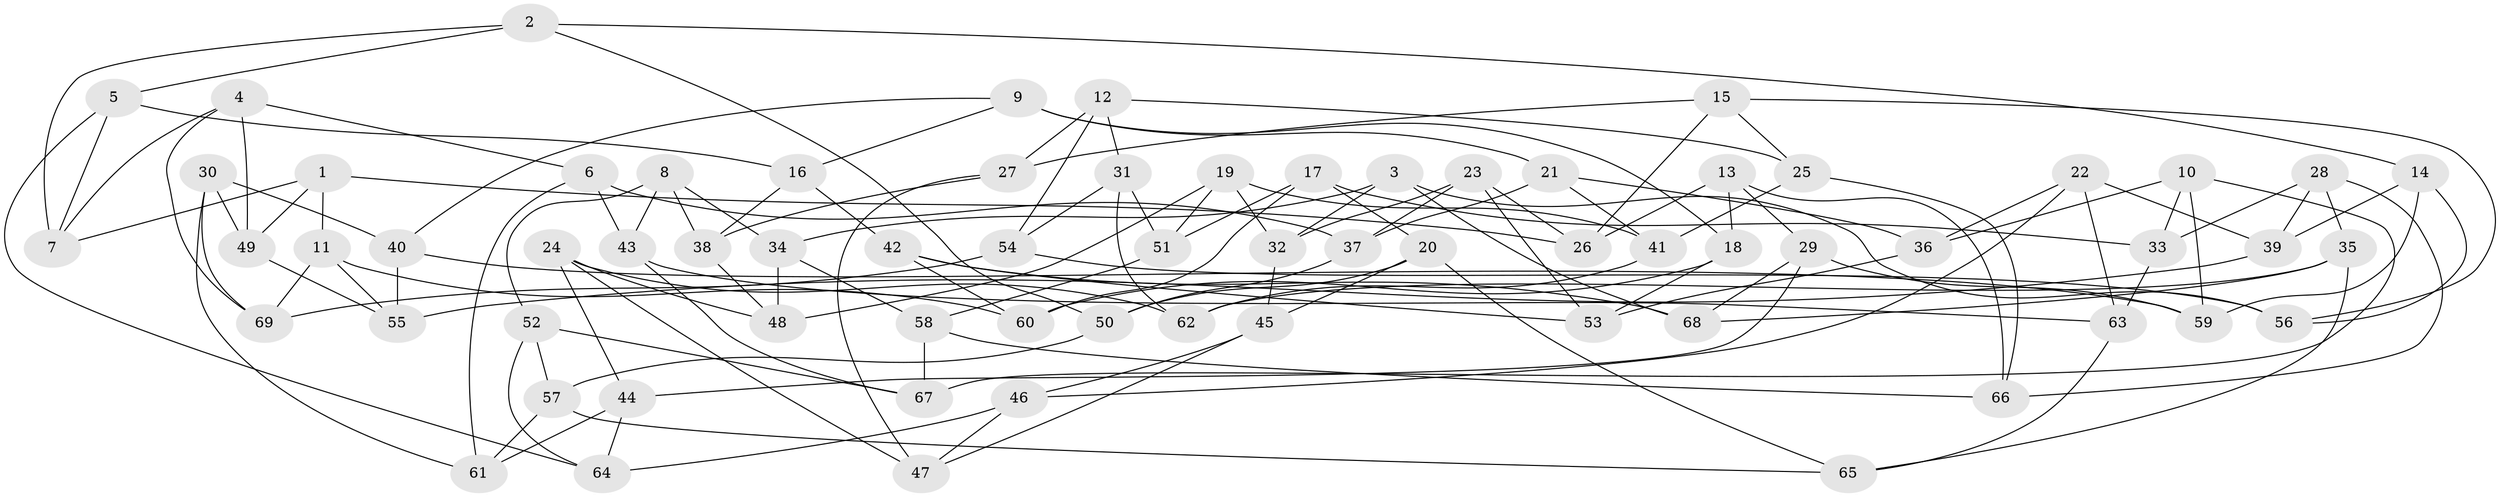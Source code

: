 // Generated by graph-tools (version 1.1) at 2025/59/03/09/25 04:59:00]
// undirected, 69 vertices, 138 edges
graph export_dot {
graph [start="1"]
  node [color=gray90,style=filled];
  1;
  2;
  3;
  4;
  5;
  6;
  7;
  8;
  9;
  10;
  11;
  12;
  13;
  14;
  15;
  16;
  17;
  18;
  19;
  20;
  21;
  22;
  23;
  24;
  25;
  26;
  27;
  28;
  29;
  30;
  31;
  32;
  33;
  34;
  35;
  36;
  37;
  38;
  39;
  40;
  41;
  42;
  43;
  44;
  45;
  46;
  47;
  48;
  49;
  50;
  51;
  52;
  53;
  54;
  55;
  56;
  57;
  58;
  59;
  60;
  61;
  62;
  63;
  64;
  65;
  66;
  67;
  68;
  69;
  1 -- 11;
  1 -- 7;
  1 -- 26;
  1 -- 49;
  2 -- 7;
  2 -- 14;
  2 -- 5;
  2 -- 50;
  3 -- 34;
  3 -- 68;
  3 -- 56;
  3 -- 32;
  4 -- 6;
  4 -- 69;
  4 -- 7;
  4 -- 49;
  5 -- 16;
  5 -- 64;
  5 -- 7;
  6 -- 61;
  6 -- 37;
  6 -- 43;
  8 -- 43;
  8 -- 38;
  8 -- 52;
  8 -- 34;
  9 -- 18;
  9 -- 16;
  9 -- 40;
  9 -- 21;
  10 -- 36;
  10 -- 67;
  10 -- 33;
  10 -- 59;
  11 -- 60;
  11 -- 55;
  11 -- 69;
  12 -- 27;
  12 -- 25;
  12 -- 31;
  12 -- 54;
  13 -- 18;
  13 -- 26;
  13 -- 66;
  13 -- 29;
  14 -- 39;
  14 -- 59;
  14 -- 56;
  15 -- 25;
  15 -- 56;
  15 -- 26;
  15 -- 27;
  16 -- 42;
  16 -- 38;
  17 -- 60;
  17 -- 51;
  17 -- 20;
  17 -- 33;
  18 -- 60;
  18 -- 53;
  19 -- 32;
  19 -- 41;
  19 -- 51;
  19 -- 48;
  20 -- 45;
  20 -- 50;
  20 -- 65;
  21 -- 41;
  21 -- 37;
  21 -- 36;
  22 -- 63;
  22 -- 46;
  22 -- 39;
  22 -- 36;
  23 -- 37;
  23 -- 53;
  23 -- 32;
  23 -- 26;
  24 -- 48;
  24 -- 47;
  24 -- 62;
  24 -- 44;
  25 -- 41;
  25 -- 66;
  27 -- 38;
  27 -- 47;
  28 -- 66;
  28 -- 39;
  28 -- 35;
  28 -- 33;
  29 -- 68;
  29 -- 44;
  29 -- 59;
  30 -- 61;
  30 -- 40;
  30 -- 49;
  30 -- 69;
  31 -- 54;
  31 -- 62;
  31 -- 51;
  32 -- 45;
  33 -- 63;
  34 -- 58;
  34 -- 48;
  35 -- 65;
  35 -- 62;
  35 -- 68;
  36 -- 53;
  37 -- 50;
  38 -- 48;
  39 -- 55;
  40 -- 59;
  40 -- 55;
  41 -- 62;
  42 -- 60;
  42 -- 68;
  42 -- 53;
  43 -- 67;
  43 -- 63;
  44 -- 64;
  44 -- 61;
  45 -- 46;
  45 -- 47;
  46 -- 47;
  46 -- 64;
  49 -- 55;
  50 -- 57;
  51 -- 58;
  52 -- 67;
  52 -- 57;
  52 -- 64;
  54 -- 69;
  54 -- 56;
  57 -- 61;
  57 -- 65;
  58 -- 67;
  58 -- 66;
  63 -- 65;
}
